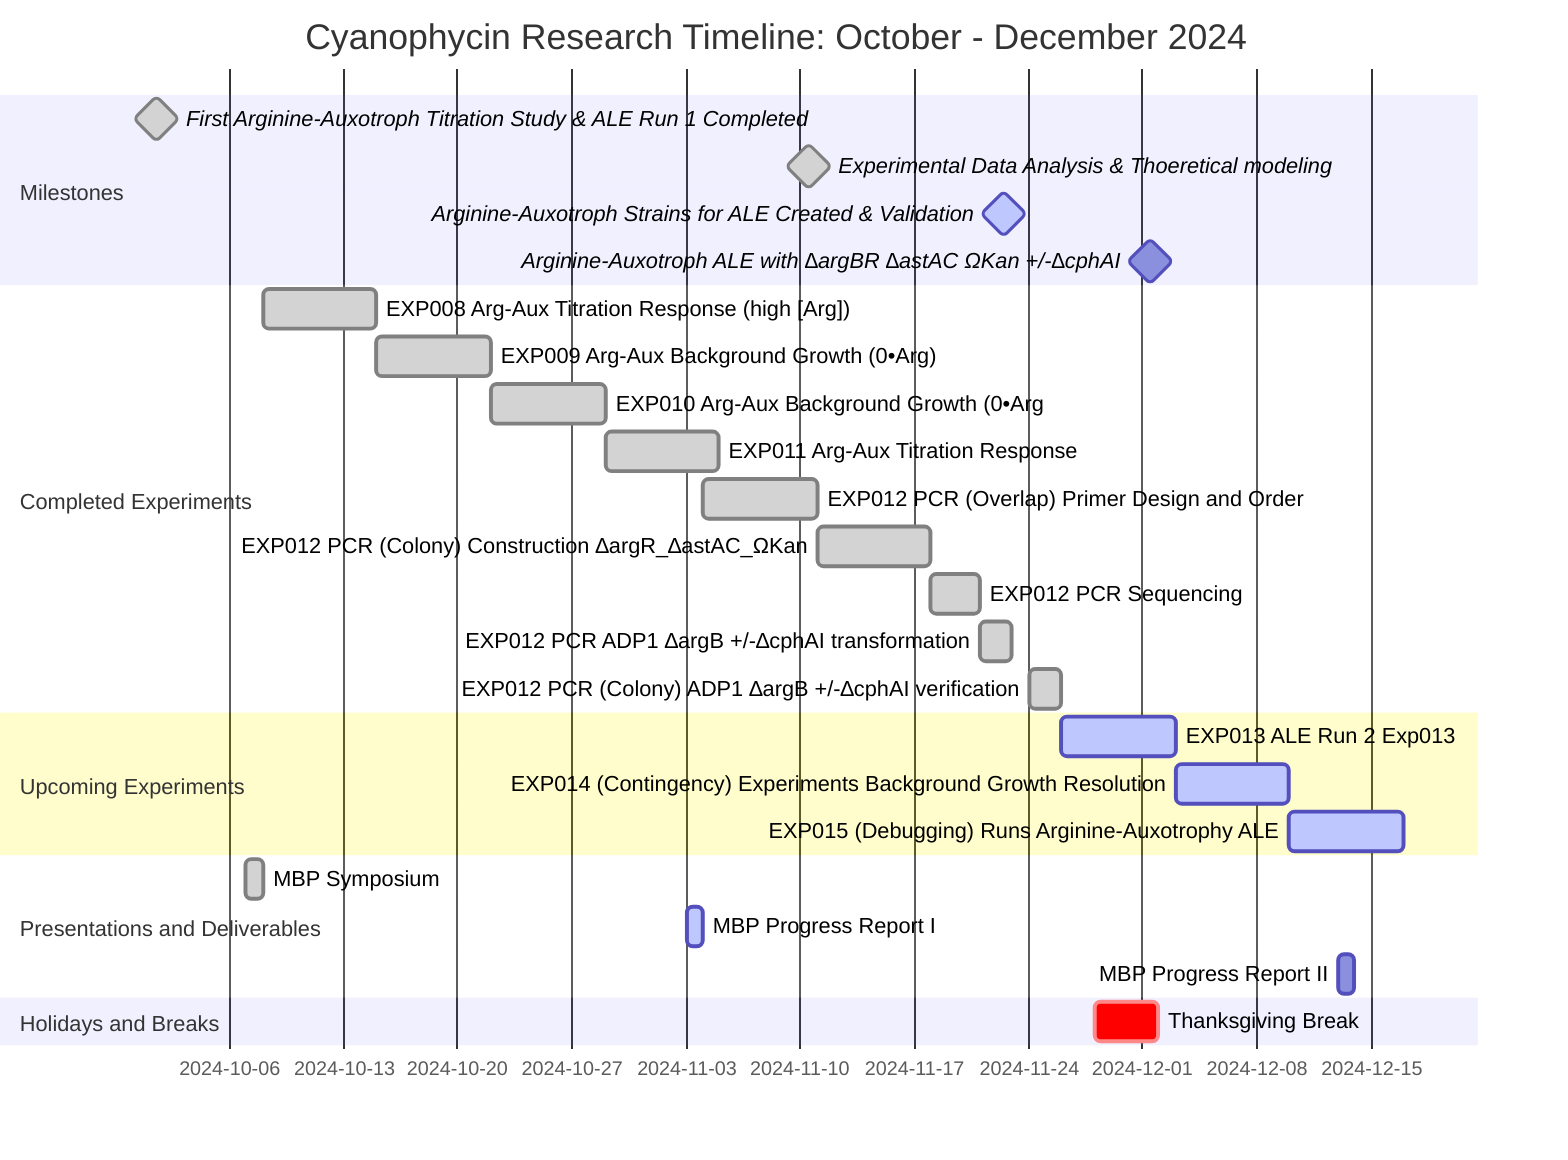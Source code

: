 gantt
    title Cyanophycin Research Timeline: October - December 2024
    dateFormat MM-DD

    section Milestones
        First Arginine-Auxotroph Titration Study & ALE Run 1 Completed: done, milestone, ale1, 2024-10-01, 1d
        Experimental Data Analysis & Thoeretical modeling: done, milestone, augAuxStrains, 2024-11-10, 1d
        Arginine-Auxotroph Strains for ALE Created & Validation: active, milestone, augAuxStrains, 2024-11-22, 1d
        Arginine-Auxotroph ALE with ∆argBR ∆astAC ΩKan +/-∆cphAI: milestone, ALE, 2024-12-01, 1d

    section Completed Experiments
        EXP008 Arg-Aux Titration Response (high [Arg]): done, exp008, 2024-10-08, 1w
        EXP009 Arg-Aux Background Growth (0•Arg): done, exp009, 2024-10-15, 1w
        EXP010 Arg-Aux Background Growth (0•Arg: done, exp010, 2024-10-22, 1w
        EXP011 Arg-Aux Titration Response: done, exp011, 2024-10-29, 1w
        EXP012 PCR (Overlap) Primer Design and Order: done, design, 2024-11-04, 1w
        EXP012 PCR (Colony) Construction ∆argR_∆astAC_ΩKan: done, exp012, 2024-11-11, 1w
        EXP012 PCR Sequencing: done, exp012, 2024-11-18, 3d
        EXP012 PCR ADP1 ∆argB +/-∆cphAI transformation: done, exp012, 2024-11-21, 2d
        EXP012 PCR (Colony) ADP1 ∆argB +/-∆cphAI verification: done, exp012, 2024-11-24, 2d

    section Upcoming Experiments
        EXP013 ALE Run 2 Exp013: active, exp013, 2024-11-26, 1w
        EXP014 (Contingency) Experiments Background Growth Resolution: active, exp014, after exp013, 1w
        EXP015 (Debugging) Runs Arginine-Auxotrophy ALE: active, exp015, after exp014, 1w

    section Presentations and Deliverables
        MBP Symposium: done, symp, 2024-10-07, 1d
        MBP Progress Report I: active, report1, 2024-11-03, 1d
        MBP Progress Report II: 2024-12-13, 1d

    section Holidays and Breaks
        Thanksgiving Break: crit, 2024-11-28, 4d